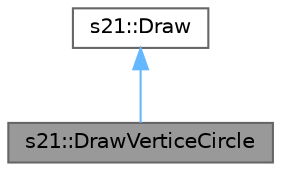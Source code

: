 digraph "s21::DrawVerticeCircle"
{
 // LATEX_PDF_SIZE
  bgcolor="transparent";
  edge [fontname=Helvetica,fontsize=10,labelfontname=Helvetica,labelfontsize=10];
  node [fontname=Helvetica,fontsize=10,shape=box,height=0.2,width=0.4];
  Node1 [id="Node000001",label="s21::DrawVerticeCircle",height=0.2,width=0.4,color="gray40", fillcolor="grey60", style="filled", fontcolor="black",tooltip="Класс, отрисовывающий вершины в форме круга"];
  Node2 -> Node1 [id="edge1_Node000001_Node000002",dir="back",color="steelblue1",style="solid",tooltip=" "];
  Node2 [id="Node000002",label="s21::Draw",height=0.2,width=0.4,color="gray40", fillcolor="white", style="filled",URL="$classs21_1_1Draw.html",tooltip="Класс, отвечающий за паттерн стратегия для выбора отрисовки в методе OpenGLWidget::paintGL()"];
}
